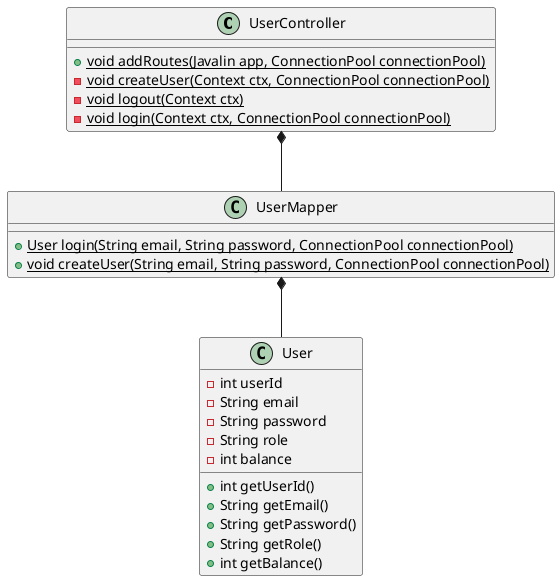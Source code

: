 @startuml
'https://plantuml.com/class-diagram

class UserController {
+ {static} void addRoutes(Javalin app, ConnectionPool connectionPool)
- {static} void createUser(Context ctx, ConnectionPool connectionPool)
- {static} void logout(Context ctx)
- {static} void login(Context ctx, ConnectionPool connectionPool)
}

class UserMapper {
+ {static} User login(String email, String password, ConnectionPool connectionPool)
+ {static} void createUser(String email, String password, ConnectionPool connectionPool)
}

class User {
- int userId
- String email
- String password
- String role
- int balance

+ int getUserId()
+ String getEmail()
+ String getPassword()
+ String getRole()
+ int getBalance()
}

UserController *-- UserMapper

UserMapper *-- User

@enduml